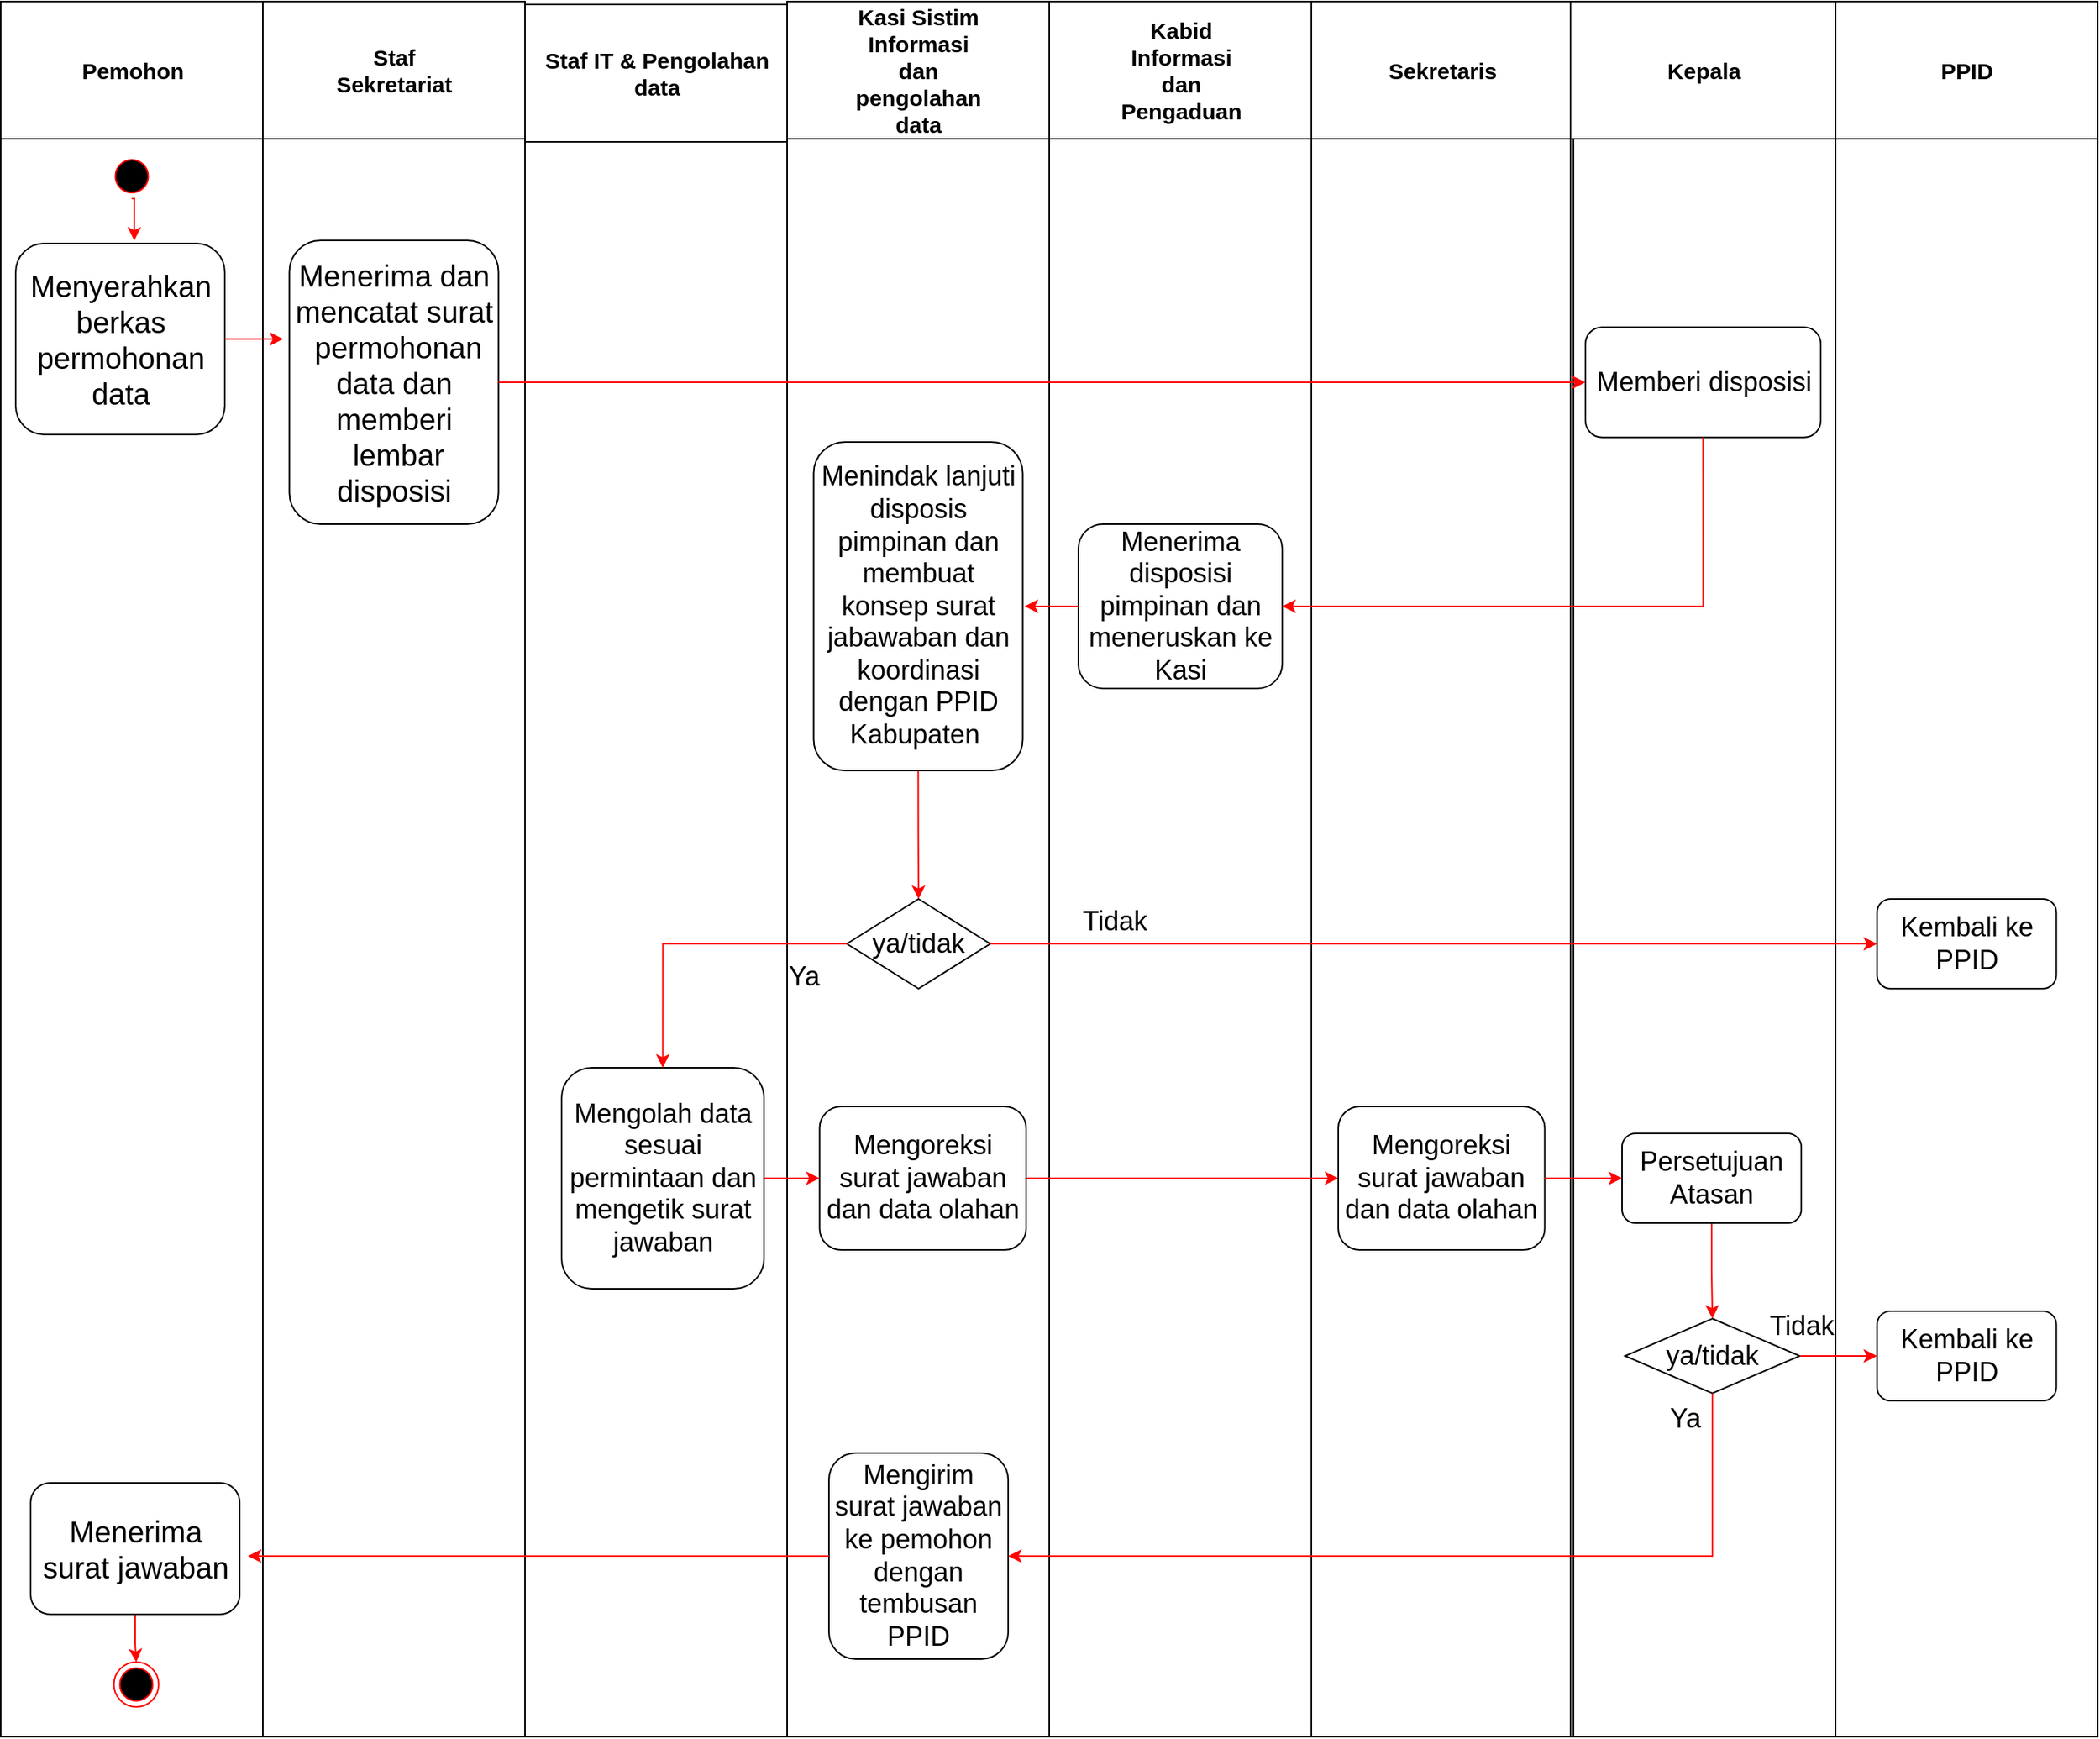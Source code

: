 <mxfile version="14.7.7" type="github">
  <diagram name="Page-1" id="e7e014a7-5840-1c2e-5031-d8a46d1fe8dd">
    <mxGraphModel dx="1730" dy="927" grid="1" gridSize="10" guides="1" tooltips="1" connect="1" arrows="1" fold="1" page="1" pageScale="1" pageWidth="1169" pageHeight="826" background="none" math="0" shadow="0">
      <root>
        <mxCell id="0" />
        <mxCell id="1" parent="0" />
        <mxCell id="2" value="Pemohon" style="swimlane;whiteSpace=wrap;startSize=92;fontSize=15;" parent="1" vertex="1">
          <mxGeometry x="164.5" y="128" width="175.5" height="1162" as="geometry" />
        </mxCell>
        <mxCell id="EJGItbRI0ggfpn9-f8-u-73" style="edgeStyle=orthogonalEdgeStyle;rounded=0;orthogonalLoop=1;jettySize=auto;html=1;exitX=0.5;exitY=1;exitDx=0;exitDy=0;entryX=0.567;entryY=-0.015;entryDx=0;entryDy=0;entryPerimeter=0;fontSize=15;fontColor=#000000;strokeColor=#FF0303;" edge="1" parent="2" source="5" target="7">
          <mxGeometry relative="1" as="geometry" />
        </mxCell>
        <mxCell id="5" value="" style="ellipse;shape=startState;fillColor=#000000;strokeColor=#ff0000;" parent="2" vertex="1">
          <mxGeometry x="72.75" y="102" width="30" height="30" as="geometry" />
        </mxCell>
        <mxCell id="7" value="Menyerahkan&#xa;berkas&#xa;permohonan&#xa;data" style="rounded=1;whiteSpace=wrap;html=1;fontFamily=Helvetica;fontSize=20;fontColor=#000000;align=center;strokeColor=#000000;fillColor=#ffffff;" parent="2" vertex="1">
          <mxGeometry x="10" y="162" width="140" height="128" as="geometry" />
        </mxCell>
        <mxCell id="EJGItbRI0ggfpn9-f8-u-124" style="edgeStyle=orthogonalEdgeStyle;rounded=0;orthogonalLoop=1;jettySize=auto;html=1;entryX=0.5;entryY=0;entryDx=0;entryDy=0;fontSize=18;fontColor=#000000;strokeColor=#FF0303;" edge="1" parent="2" source="EJGItbRI0ggfpn9-f8-u-118" target="EJGItbRI0ggfpn9-f8-u-116">
          <mxGeometry relative="1" as="geometry" />
        </mxCell>
        <mxCell id="EJGItbRI0ggfpn9-f8-u-118" value="Menerima surat jawaban" style="rounded=1;whiteSpace=wrap;html=1;fontFamily=Helvetica;fontSize=20;fontColor=#000000;align=center;strokeColor=#000000;fillColor=#ffffff;" vertex="1" parent="2">
          <mxGeometry x="20" y="992" width="140" height="88" as="geometry" />
        </mxCell>
        <mxCell id="EJGItbRI0ggfpn9-f8-u-116" value="" style="ellipse;html=1;shape=endState;fillColor=#000000;strokeColor=#ff0000;fontSize=18;fontColor=#000000;" vertex="1" parent="2">
          <mxGeometry x="75.75" y="1112" width="30" height="30" as="geometry" />
        </mxCell>
        <mxCell id="EJGItbRI0ggfpn9-f8-u-47" value="Staf&#xa;Sekretariat" style="swimlane;whiteSpace=wrap;startSize=92;fontSize=15;" vertex="1" parent="1">
          <mxGeometry x="340" y="128" width="175.5" height="1162" as="geometry" />
        </mxCell>
        <mxCell id="EJGItbRI0ggfpn9-f8-u-71" value="Menerima dan &#xa;mencatat surat&#xa; permohonan&#xa;data dan &#xa;memberi&#xa; lembar &#xa;disposisi" style="rounded=1;whiteSpace=wrap;html=1;fontFamily=Helvetica;fontSize=20;fontColor=#000000;align=center;strokeColor=#000000;fillColor=#ffffff;" vertex="1" parent="EJGItbRI0ggfpn9-f8-u-47">
          <mxGeometry x="17.75" y="160" width="140" height="190" as="geometry" />
        </mxCell>
        <mxCell id="EJGItbRI0ggfpn9-f8-u-51" value="Staf IT &amp; Pengolahan&#xa;data" style="swimlane;whiteSpace=wrap;startSize=92;fontSize=15;" vertex="1" parent="1">
          <mxGeometry x="515.5" y="130" width="175.5" height="1160" as="geometry" />
        </mxCell>
        <mxCell id="EJGItbRI0ggfpn9-f8-u-97" value="&#xa;&#xa;Mengolah data sesuai permintaan dan&#xa;mengetik surat jawaban &#xa;&#xa;" style="rounded=1;whiteSpace=wrap;html=1;fontSize=18;fontColor=#000000;" vertex="1" parent="EJGItbRI0ggfpn9-f8-u-51">
          <mxGeometry x="24.5" y="712" width="135.5" height="148" as="geometry" />
        </mxCell>
        <mxCell id="EJGItbRI0ggfpn9-f8-u-55" value="Kasi Sistim&#xa;Informasi&#xa;dan&#xa;pengolahan&#xa;data" style="swimlane;whiteSpace=wrap;startSize=92;fontSize=15;" vertex="1" parent="1">
          <mxGeometry x="691" y="128" width="175.5" height="1162" as="geometry" />
        </mxCell>
        <mxCell id="EJGItbRI0ggfpn9-f8-u-93" style="edgeStyle=orthogonalEdgeStyle;rounded=0;orthogonalLoop=1;jettySize=auto;html=1;exitX=0.5;exitY=1;exitDx=0;exitDy=0;entryX=0.5;entryY=0;entryDx=0;entryDy=0;fontSize=18;fontColor=#000000;strokeColor=#FF0303;" edge="1" parent="EJGItbRI0ggfpn9-f8-u-55" source="EJGItbRI0ggfpn9-f8-u-88" target="EJGItbRI0ggfpn9-f8-u-92">
          <mxGeometry relative="1" as="geometry" />
        </mxCell>
        <mxCell id="EJGItbRI0ggfpn9-f8-u-88" value="Menindak lanjuti disposis pimpinan dan&lt;br/&gt;membuat konsep surat jabawaban dan&lt;br/&gt;koordinasi dengan PPID Kabupaten&amp;nbsp;" style="rounded=1;whiteSpace=wrap;html=1;fontSize=18;fontColor=#000000;" vertex="1" parent="EJGItbRI0ggfpn9-f8-u-55">
          <mxGeometry x="17.75" y="295" width="140" height="220" as="geometry" />
        </mxCell>
        <mxCell id="EJGItbRI0ggfpn9-f8-u-92" value="ya/tidak" style="rhombus;whiteSpace=wrap;html=1;fontSize=18;fontColor=#000000;" vertex="1" parent="EJGItbRI0ggfpn9-f8-u-55">
          <mxGeometry x="40" y="601" width="96" height="60" as="geometry" />
        </mxCell>
        <mxCell id="EJGItbRI0ggfpn9-f8-u-101" value="&#xa;&#xa;Mengoreksi surat jawaban dan data olahan &#xa;&#xa;" style="rounded=1;whiteSpace=wrap;html=1;fontSize=18;fontColor=#000000;" vertex="1" parent="EJGItbRI0ggfpn9-f8-u-55">
          <mxGeometry x="21.75" y="740" width="138.25" height="96" as="geometry" />
        </mxCell>
        <mxCell id="EJGItbRI0ggfpn9-f8-u-112" value="&#xa;&#xa;Mengirim surat jawaban ke pemohon&#xa;dengan tembusan PPID &#xa;&#xa;" style="rounded=1;whiteSpace=wrap;html=1;fontSize=18;fontColor=#000000;" vertex="1" parent="EJGItbRI0ggfpn9-f8-u-55">
          <mxGeometry x="28" y="972" width="120" height="138" as="geometry" />
        </mxCell>
        <mxCell id="EJGItbRI0ggfpn9-f8-u-99" value="Ya" style="text;html=1;resizable=0;autosize=1;align=center;verticalAlign=middle;points=[];fillColor=none;strokeColor=none;rounded=0;fontSize=18;fontColor=#000000;" vertex="1" parent="EJGItbRI0ggfpn9-f8-u-55">
          <mxGeometry x="-9.25" y="638" width="40" height="30" as="geometry" />
        </mxCell>
        <mxCell id="EJGItbRI0ggfpn9-f8-u-59" value="Kabid&#xa;Informasi&#xa;dan&#xa;Pengaduan" style="swimlane;whiteSpace=wrap;startSize=92;fontSize=15;" vertex="1" parent="1">
          <mxGeometry x="866.5" y="128" width="175.5" height="1162" as="geometry" />
        </mxCell>
        <mxCell id="EJGItbRI0ggfpn9-f8-u-82" value="Menerima disposisi pimpinan dan&lt;br style=&quot;font-size: 18px;&quot;&gt;meneruskan ke Kasi" style="rounded=1;whiteSpace=wrap;html=1;fontFamily=Helvetica;fontSize=18;fontColor=#000000;align=center;strokeColor=#000000;fillColor=#ffffff;" vertex="1" parent="EJGItbRI0ggfpn9-f8-u-59">
          <mxGeometry x="19.5" y="350" width="136.5" height="110" as="geometry" />
        </mxCell>
        <mxCell id="EJGItbRI0ggfpn9-f8-u-96" value="Tidak" style="text;html=1;resizable=0;autosize=1;align=center;verticalAlign=middle;points=[];fillColor=none;strokeColor=none;rounded=0;fontSize=18;fontColor=#000000;" vertex="1" parent="EJGItbRI0ggfpn9-f8-u-59">
          <mxGeometry x="13.5" y="601" width="60" height="30" as="geometry" />
        </mxCell>
        <mxCell id="EJGItbRI0ggfpn9-f8-u-63" value="Sekretaris" style="swimlane;whiteSpace=wrap;startSize=92;fontSize=15;" vertex="1" parent="1">
          <mxGeometry x="1042" y="128" width="175.5" height="1162" as="geometry" />
        </mxCell>
        <mxCell id="EJGItbRI0ggfpn9-f8-u-103" value="&#xa;&#xa;Mengoreksi surat jawaban dan data olahan &#xa;&#xa;" style="rounded=1;whiteSpace=wrap;html=1;fontSize=18;fontColor=#000000;" vertex="1" parent="EJGItbRI0ggfpn9-f8-u-63">
          <mxGeometry x="18" y="740" width="138.25" height="96" as="geometry" />
        </mxCell>
        <mxCell id="EJGItbRI0ggfpn9-f8-u-67" value="Kepala" style="swimlane;whiteSpace=wrap;startSize=92;fontSize=15;" vertex="1" parent="1">
          <mxGeometry x="1215.5" y="128" width="177.5" height="1162" as="geometry" />
        </mxCell>
        <mxCell id="EJGItbRI0ggfpn9-f8-u-78" value="&lt;font style=&quot;font-size: 18px&quot;&gt;Memberi disposisi&lt;/font&gt;" style="rounded=1;whiteSpace=wrap;html=1;fontFamily=Helvetica;fontSize=15;fontColor=#000000;align=center;strokeColor=#000000;fillColor=#ffffff;" vertex="1" parent="EJGItbRI0ggfpn9-f8-u-67">
          <mxGeometry x="10" y="218.12" width="157.5" height="73.75" as="geometry" />
        </mxCell>
        <mxCell id="EJGItbRI0ggfpn9-f8-u-113" value="Tidak" style="text;html=1;resizable=0;autosize=1;align=center;verticalAlign=middle;points=[];fillColor=none;strokeColor=none;rounded=0;fontSize=18;fontColor=#000000;" vertex="1" parent="EJGItbRI0ggfpn9-f8-u-67">
          <mxGeometry x="124.5" y="872" width="60" height="30" as="geometry" />
        </mxCell>
        <mxCell id="EJGItbRI0ggfpn9-f8-u-108" style="edgeStyle=orthogonalEdgeStyle;rounded=0;orthogonalLoop=1;jettySize=auto;html=1;fontSize=18;fontColor=#000000;strokeColor=#FF0303;" edge="1" parent="EJGItbRI0ggfpn9-f8-u-67" source="EJGItbRI0ggfpn9-f8-u-105" target="EJGItbRI0ggfpn9-f8-u-107">
          <mxGeometry relative="1" as="geometry" />
        </mxCell>
        <mxCell id="EJGItbRI0ggfpn9-f8-u-105" value="Persetujuan Atasan" style="rounded=1;whiteSpace=wrap;html=1;fontSize=18;fontColor=#000000;" vertex="1" parent="EJGItbRI0ggfpn9-f8-u-67">
          <mxGeometry x="34.5" y="758" width="120" height="60" as="geometry" />
        </mxCell>
        <mxCell id="EJGItbRI0ggfpn9-f8-u-107" value="ya/tidak" style="rhombus;whiteSpace=wrap;html=1;fontSize=18;fontColor=#000000;" vertex="1" parent="EJGItbRI0ggfpn9-f8-u-67">
          <mxGeometry x="36.5" y="882" width="117" height="50" as="geometry" />
        </mxCell>
        <mxCell id="EJGItbRI0ggfpn9-f8-u-75" value="PPID" style="swimlane;whiteSpace=wrap;startSize=92;fontSize=15;" vertex="1" parent="1">
          <mxGeometry x="1393" y="128" width="175.5" height="1162" as="geometry" />
        </mxCell>
        <mxCell id="EJGItbRI0ggfpn9-f8-u-94" value="Kembali ke PPID" style="rounded=1;whiteSpace=wrap;html=1;fontSize=18;fontColor=#000000;" vertex="1" parent="EJGItbRI0ggfpn9-f8-u-75">
          <mxGeometry x="27.75" y="601" width="120" height="60" as="geometry" />
        </mxCell>
        <mxCell id="EJGItbRI0ggfpn9-f8-u-110" value="Kembali ke PPID" style="rounded=1;whiteSpace=wrap;html=1;fontSize=18;fontColor=#000000;" vertex="1" parent="EJGItbRI0ggfpn9-f8-u-75">
          <mxGeometry x="27.75" y="877" width="120" height="60" as="geometry" />
        </mxCell>
        <mxCell id="EJGItbRI0ggfpn9-f8-u-77" style="edgeStyle=orthogonalEdgeStyle;rounded=0;orthogonalLoop=1;jettySize=auto;html=1;exitX=1;exitY=0.5;exitDx=0;exitDy=0;entryX=-0.03;entryY=0.345;entryDx=0;entryDy=0;entryPerimeter=0;fontSize=15;fontColor=#000000;strokeColor=#FF0303;" edge="1" parent="1" source="7" target="EJGItbRI0ggfpn9-f8-u-71">
          <mxGeometry relative="1" as="geometry" />
        </mxCell>
        <mxCell id="EJGItbRI0ggfpn9-f8-u-80" style="edgeStyle=orthogonalEdgeStyle;rounded=0;orthogonalLoop=1;jettySize=auto;html=1;exitX=1;exitY=0.5;exitDx=0;exitDy=0;entryX=0;entryY=0.5;entryDx=0;entryDy=0;fontSize=15;fontColor=#000000;strokeColor=#FF0303;" edge="1" parent="1" source="EJGItbRI0ggfpn9-f8-u-71" target="EJGItbRI0ggfpn9-f8-u-78">
          <mxGeometry relative="1" as="geometry" />
        </mxCell>
        <mxCell id="EJGItbRI0ggfpn9-f8-u-83" style="edgeStyle=orthogonalEdgeStyle;rounded=0;orthogonalLoop=1;jettySize=auto;html=1;exitX=0.5;exitY=1;exitDx=0;exitDy=0;entryX=1;entryY=0.5;entryDx=0;entryDy=0;fontSize=18;fontColor=#000000;strokeColor=#FF0303;" edge="1" parent="1" source="EJGItbRI0ggfpn9-f8-u-78" target="EJGItbRI0ggfpn9-f8-u-82">
          <mxGeometry relative="1" as="geometry" />
        </mxCell>
        <mxCell id="EJGItbRI0ggfpn9-f8-u-91" style="edgeStyle=orthogonalEdgeStyle;rounded=0;orthogonalLoop=1;jettySize=auto;html=1;exitX=0;exitY=0.5;exitDx=0;exitDy=0;fontSize=18;fontColor=#000000;strokeColor=#FF0303;" edge="1" parent="1" source="EJGItbRI0ggfpn9-f8-u-82">
          <mxGeometry relative="1" as="geometry">
            <mxPoint x="850" y="533.059" as="targetPoint" />
          </mxGeometry>
        </mxCell>
        <mxCell id="EJGItbRI0ggfpn9-f8-u-95" style="edgeStyle=orthogonalEdgeStyle;rounded=0;orthogonalLoop=1;jettySize=auto;html=1;exitX=1;exitY=0.5;exitDx=0;exitDy=0;entryX=0;entryY=0.5;entryDx=0;entryDy=0;fontSize=18;fontColor=#000000;strokeColor=#FF0303;" edge="1" parent="1" source="EJGItbRI0ggfpn9-f8-u-92" target="EJGItbRI0ggfpn9-f8-u-94">
          <mxGeometry relative="1" as="geometry">
            <Array as="points">
              <mxPoint x="1370" y="759" />
              <mxPoint x="1370" y="759" />
            </Array>
          </mxGeometry>
        </mxCell>
        <mxCell id="EJGItbRI0ggfpn9-f8-u-98" style="edgeStyle=orthogonalEdgeStyle;rounded=0;orthogonalLoop=1;jettySize=auto;html=1;entryX=0.5;entryY=0;entryDx=0;entryDy=0;fontSize=18;fontColor=#000000;strokeColor=#FF0303;" edge="1" parent="1" source="EJGItbRI0ggfpn9-f8-u-92" target="EJGItbRI0ggfpn9-f8-u-97">
          <mxGeometry relative="1" as="geometry" />
        </mxCell>
        <mxCell id="EJGItbRI0ggfpn9-f8-u-102" style="edgeStyle=orthogonalEdgeStyle;rounded=0;orthogonalLoop=1;jettySize=auto;html=1;fontSize=18;fontColor=#000000;strokeColor=#FF0303;" edge="1" parent="1" source="EJGItbRI0ggfpn9-f8-u-97" target="EJGItbRI0ggfpn9-f8-u-101">
          <mxGeometry relative="1" as="geometry" />
        </mxCell>
        <mxCell id="EJGItbRI0ggfpn9-f8-u-104" style="edgeStyle=orthogonalEdgeStyle;rounded=0;orthogonalLoop=1;jettySize=auto;html=1;fontSize=18;fontColor=#000000;strokeColor=#FF0303;" edge="1" parent="1" source="EJGItbRI0ggfpn9-f8-u-101" target="EJGItbRI0ggfpn9-f8-u-103">
          <mxGeometry relative="1" as="geometry" />
        </mxCell>
        <mxCell id="EJGItbRI0ggfpn9-f8-u-106" style="edgeStyle=orthogonalEdgeStyle;rounded=0;orthogonalLoop=1;jettySize=auto;html=1;fontSize=18;fontColor=#000000;strokeColor=#FF0303;" edge="1" parent="1" source="EJGItbRI0ggfpn9-f8-u-103" target="EJGItbRI0ggfpn9-f8-u-105">
          <mxGeometry relative="1" as="geometry" />
        </mxCell>
        <mxCell id="EJGItbRI0ggfpn9-f8-u-111" style="edgeStyle=orthogonalEdgeStyle;rounded=0;orthogonalLoop=1;jettySize=auto;html=1;entryX=0;entryY=0.5;entryDx=0;entryDy=0;fontSize=18;fontColor=#000000;strokeColor=#FF0303;" edge="1" parent="1" source="EJGItbRI0ggfpn9-f8-u-107" target="EJGItbRI0ggfpn9-f8-u-110">
          <mxGeometry relative="1" as="geometry" />
        </mxCell>
        <mxCell id="EJGItbRI0ggfpn9-f8-u-114" style="edgeStyle=orthogonalEdgeStyle;rounded=0;orthogonalLoop=1;jettySize=auto;html=1;exitX=0.5;exitY=1;exitDx=0;exitDy=0;entryX=1;entryY=0.5;entryDx=0;entryDy=0;fontSize=18;fontColor=#000000;strokeColor=#FF0303;" edge="1" parent="1" source="EJGItbRI0ggfpn9-f8-u-107" target="EJGItbRI0ggfpn9-f8-u-112">
          <mxGeometry relative="1" as="geometry" />
        </mxCell>
        <mxCell id="EJGItbRI0ggfpn9-f8-u-115" value="Ya" style="text;html=1;resizable=0;autosize=1;align=center;verticalAlign=middle;points=[];fillColor=none;strokeColor=none;rounded=0;fontSize=18;fontColor=#000000;" vertex="1" parent="1">
          <mxGeometry x="1272" y="1062" width="40" height="30" as="geometry" />
        </mxCell>
        <mxCell id="EJGItbRI0ggfpn9-f8-u-122" style="edgeStyle=orthogonalEdgeStyle;rounded=0;orthogonalLoop=1;jettySize=auto;html=1;fontSize=18;fontColor=#000000;strokeColor=#FF0303;" edge="1" parent="1" source="EJGItbRI0ggfpn9-f8-u-112">
          <mxGeometry relative="1" as="geometry">
            <mxPoint x="330" y="1169" as="targetPoint" />
          </mxGeometry>
        </mxCell>
      </root>
    </mxGraphModel>
  </diagram>
</mxfile>
